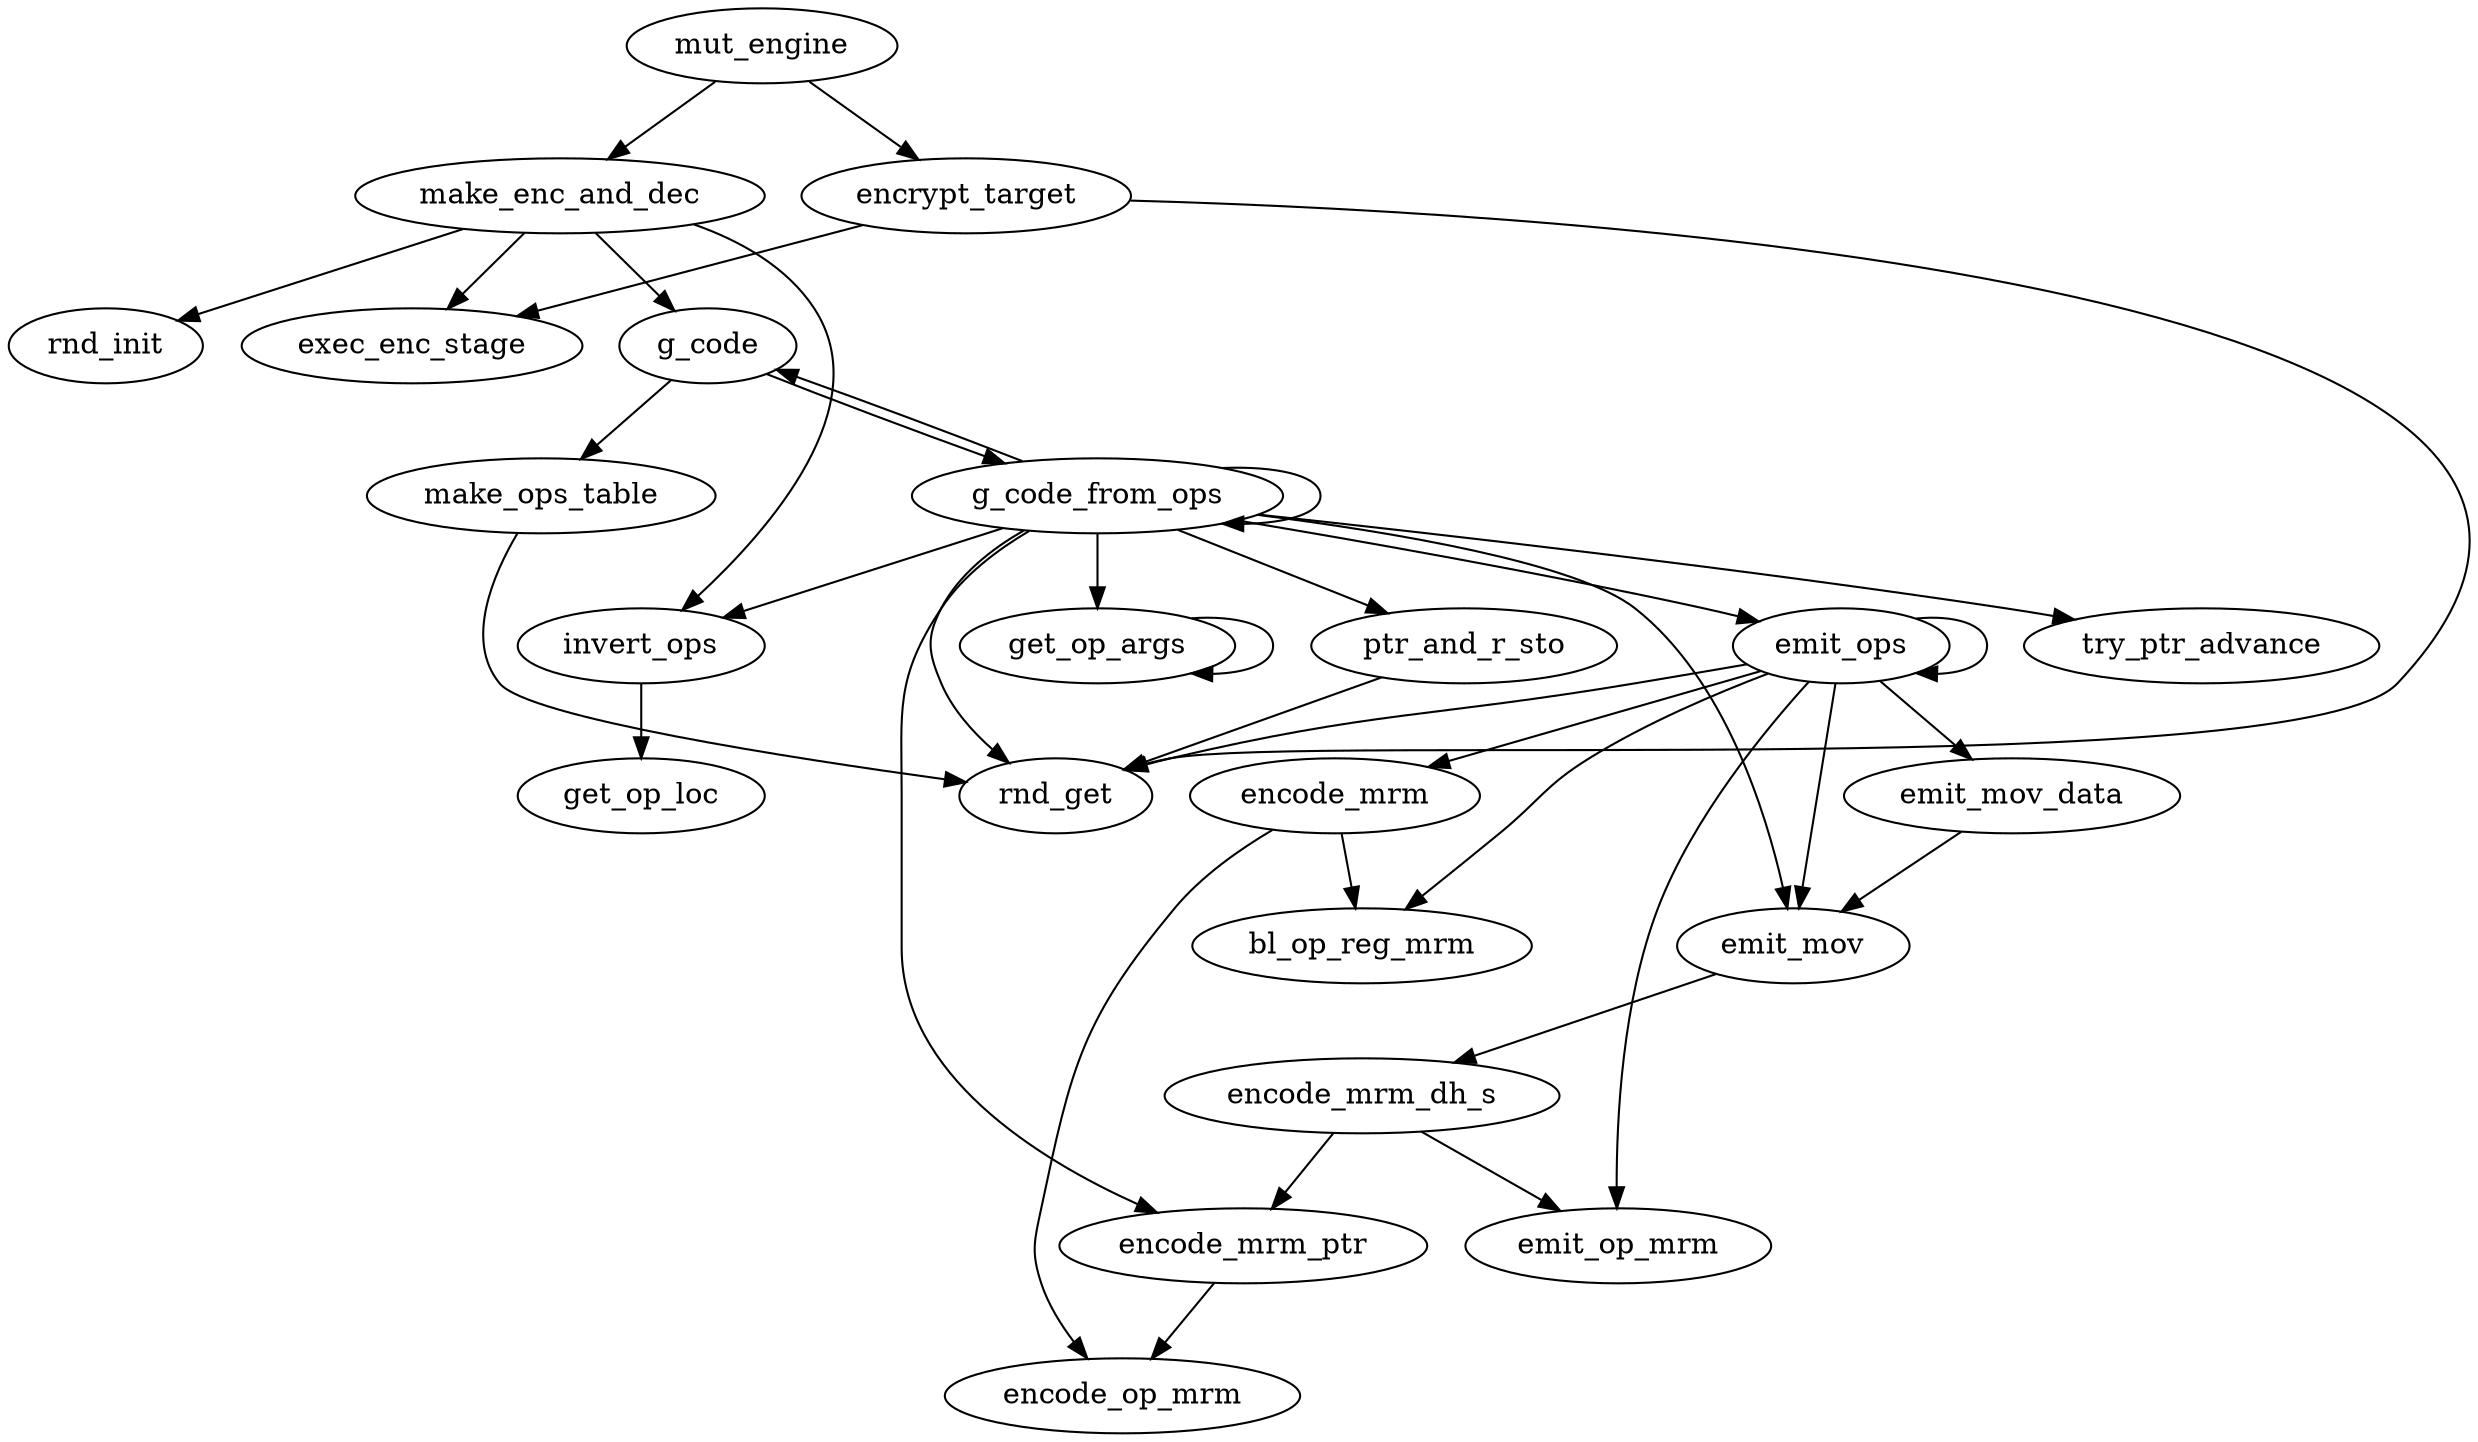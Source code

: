 
digraph mte {
    ordering=out;
    splines=true;
    
    
    mut_engine -> {make_enc_and_dec encrypt_target}
    
    make_enc_and_dec -> {rnd_init exec_enc_stage g_code invert_ops}
    encrypt_target -> {exec_enc_stage rnd_get}
    
    make_ops_table -> {rnd_get}
    
    encode_mrm -> {encode_op_mrm bl_op_reg_mrm}
    encode_mrm_ptr -> encode_op_mrm
    
    encode_mrm_dh_s -> {encode_mrm_ptr emit_op_mrm}
    
    bl_op_reg_mrm
    
    encode_op_mrm
    
    get_op_loc
    
    invert_ops -> get_op_loc
    
    g_code -> {make_ops_table g_code_from_ops}
    
    g_code_from_ops -> {get_op_args ptr_and_r_sto emit_mov emit_ops 
      rnd_get encode_mrm_ptr invert_ops try_ptr_advance g_code_from_ops
      emit_mov g_code rnd_get}
    
    try_ptr_advance
    
    get_op_args -> get_op_args
    
    ptr_and_r_sto -> rnd_get
    
    emit_ops -> {emit_ops emit_mov_data bl_op_reg_mrm rnd_get emit_mov
      emit_ops emit_mov_data encode_mrm emit_op_mrm bl_op_reg_mrm}
      
    emit_mov_data -> emit_mov
    
    emit_mov -> encode_mrm_dh_s
    
}
